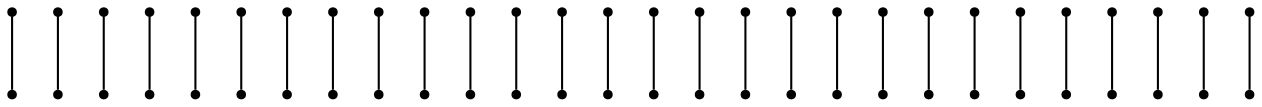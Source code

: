 graph {
  node [shape=point,comment="{\"directed\":false,\"doi\":\"10.1007/978-3-319-50106-2_5\",\"figure\":\"1 (2)\"}"]

  v0 [pos="976.7525130708752,1484.4957923256004"]
  v1 [pos="976.7525130708752,1495.5182007376402"]
  v2 [pos="976.7525130708754,1506.544805933813"]
  v3 [pos="976.7525130708752,1517.568390717163"]
  v4 [pos="976.7525130708752,1528.5928975212692"]
  v5 [pos="976.7525130708752,1539.6154331085859"]
  v6 [pos="976.7525130708754,1550.6451540990395"]
  v7 [pos="976.7525130708754,1561.6665451088652"]
  v8 [pos="976.7525130708752,1572.6931503050382"]
  v9 [pos="976.7525130708752,1583.7145095210446"]
  v10 [pos="976.7525130708752,1605.7646995005675"]
  v11 [pos="976.7525130708752,1616.790255500707"]
  v12 [pos="976.7525130708754,1627.812663912747"]
  v13 [pos="976.7525130708752,1638.8392691089198"]
  v14 [pos="976.7525130708752,1649.8618046962363"]
  v15 [pos="976.7525130708752,1660.8884098924093"]
  v16 [pos="976.7525130708752,1671.9097691084157"]
  v17 [pos="976.7525130708752,1682.9363743045888"]
  v18 [pos="976.7525130708754,1693.9610082839718"]
  v19 [pos="976.7525130708754,1704.985515088078"]
  v20 [pos="976.7525130708752,1727.034528696291"]
  v21 [pos="976.7525130708752,1738.0591626756743"]
  v22 [pos="976.7525130708752,1749.0794726956474"]
  v23 [pos="976.7525130708752,1760.1071270878535"]
  v24 [pos="976.7525130708752,1771.1286134791371"]
  v25 [pos="976.7525130708752,1782.156267871343"]
  v26 [pos="976.7525130708754,1793.1797254794162"]
  v27 [pos="976.7525130708752,1804.2042322835225"]
  v28 [pos="621.0291754408959,1484.4957923256004"]
  v29 [pos="621.0291754408959,1495.5182007376402"]
  v30 [pos="621.0291754408959,1506.544805933813"]
  v31 [pos="621.0291754408959,1517.568390717163"]
  v32 [pos="621.0291754408959,1528.5928975212694"]
  v33 [pos="621.0291754408959,1539.6154331085859"]
  v34 [pos="621.0291754408959,1550.6451540990395"]
  v35 [pos="621.0291754408959,1561.6665451088652"]
  v36 [pos="621.0291754408959,1572.693150305038"]
  v37 [pos="621.0291754408959,1583.7145095210446"]
  v38 [pos="621.0291754408959,1605.7646995005675"]
  v39 [pos="621.0291754408959,1616.7902555007072"]
  v40 [pos="621.0291754408959,1627.812663912747"]
  v41 [pos="621.0291754408959,1638.8392691089198"]
  v42 [pos="621.0291754408959,1649.8618046962363"]
  v43 [pos="621.0291754408959,1660.8884098924093"]
  v44 [pos="621.0291754408959,1671.9097691084157"]
  v45 [pos="621.0291754408959,1682.9363743045888"]
  v46 [pos="621.0291754408959,1727.0345286962909"]
  v47 [pos="621.0291754408959,1738.059162675674"]
  v48 [pos="621.0291754408959,1749.0794726956474"]
  v49 [pos="621.0291754408959,1760.1071270878535"]
  v50 [pos="621.0291754408959,1771.1286134791371"]
  v51 [pos="621.0291754408959,1782.156267871343"]
  v52 [pos="621.0291754408959,1793.1797254794162"]
  v53 [pos="621.0291754408959,1804.2042322835225"]
  v54 [pos="621.0291754408959,1815.228739087629"]
  v55 [pos="621.0291754408959,1826.253373067012"]

  v0 -- v36 [id="-1",pos="976.7525130708752,1484.4957923256004 968.6667847445586,1492.763711418302 968.6667847445586,1492.763711418302 968.6667847445586,1492.763711418302 960.5863501540152,1501.0357001198597 944.4170873017923,1517.5673415211297 928.2436912024191,1546.0506610817226 912.0744283501962,1574.5257142493263 895.905229086391,1614.9524455762526 874.3476108952832,1635.1595796511547 852.785859457025,1655.3709105101898 825.8398859270322,1655.3709105101898 798.8897791498891,1655.3709105101898 771.9396087843284,1655.3709105101898 744.9936352543356,1655.3709105101898 723.4318838160774,1635.1595796511547 701.8743292133873,1614.9482487921196 685.7050663611644,1574.5255870740493 669.5358035089415,1560.7444925585382 653.3665406567187,1546.9715372607395 637.1972778044958,1559.8318827725107 629.1127099668021,1566.2619919407578 621.0291754408959,1572.693150305038 621.0291754408959,1572.693150305038 621.0291754408959,1572.693150305038"]
  v54 -- v5 [id="-2",pos="621.0291754408959,1815.228739087629 629.1127099668021,1808.7977078986253 629.1127099668021,1808.7977078986253 629.1127099668021,1808.7977078986253 637.1972778044958,1802.3675987303782 653.3665406567187,1789.507380393884 669.5358035089415,1762.8617435824688 685.7050663611644,1736.2203035551865 701.8743292133873,1695.797769012393 723.4318838160774,1675.586438153358 744.9936352543356,1655.3751072943228 771.9396087843284,1655.3751072943228 798.8897791498891,1655.3751072943228 825.8398859270322,1655.3751072943228 852.785859457025,1655.3751072943228 874.3476108952832,1635.1597068264314 895.905229086391,1614.9483759673963 912.0744283501962,1574.525841424603 928.2436912024191,1555.2353867445847 944.4170873017923,1535.9409896309871 960.5863501540152,1537.7828691642978 968.6667847445586,1538.6996757344584 976.7525130708752,1539.6154331085859 976.7525130708752,1539.6154331085859 976.7525130708752,1539.6154331085859"]
  v47 -- v1 [id="-3",pos="621.0291754408959,1738.059162675674 629.1127099668021,1744.488222647888 629.1127099668021,1744.488222647888 629.1127099668021,1744.488222647888 637.1972778044958,1750.9225286002682 653.3665406567187,1763.7827469367624 669.5358035089415,1749.9973284618413 685.7050663611644,1736.2203035551865 701.8743292133873,1695.79357222826 723.4318838160774,1675.582241369225 744.9936352543356,1655.3709105101898 771.9396087843284,1655.3709105101898 798.8897791498891,1655.3709105101898 825.8398859270322,1655.3709105101898 852.785859457025,1655.3709105101898 874.3476108952832,1635.1595796511547 895.905229086391,1614.9482487921196 912.0744283501962,1574.5255870740493 928.2436912024191,1547.8800774379108 944.4170873017923,1521.2428341947618 960.5863501540152,1508.3826158582674 968.6667847445586,1501.9483099058873 976.7525130708752,1495.5182007376402 976.7525130708752,1495.5182007376402 976.7525130708752,1495.5182007376402"]
  v39 -- v20 [id="-4",pos="621.0291754408959,1616.7902555007072 629.1127099668021,1623.220364668954 629.1127099668021,1623.220364668954 629.1127099668021,1623.220364668954 637.1972778044958,1629.6504738372014 653.3665406567187,1642.5106921736956 669.5358035089415,1648.9449981260757 685.7050663611644,1655.3751072943228 701.8743292133873,1655.3751072943228 723.4318838160774,1655.3751072943228 798.8897791498891,1655.3751072943228 798.8897791498891,1655.3751072943228 798.8897791498891,1655.3751072943228 825.8398859270322,1655.3751072943228 852.785859457025,1655.3751072943228 874.3476108952832,1675.5863109780812 895.905229086391,1695.7976418371163 912.0744283501962,1736.2203035551865 928.2436912024191,1748.16371532152 944.4170873017923,1760.1071270878535 960.5863501540152,1743.5712889024505 968.6667847445586,1735.3034969850257 976.7525130708752,1727.034528696291 976.7525130708752,1727.034528696291 976.7525130708752,1727.034528696291"]
  v31 -- v6 [id="-5",pos="621.0291754408959,1517.568390717163 629.1127099668021,1520.3261547998777 629.1127099668021,1520.3261547998777 629.1127099668021,1520.3261547998777 637.1972778044958,1523.0848409033492 653.3665406567187,1528.5940738925794 669.5358035089415,1551.5640908550859 685.7050663611644,1574.5299110334593 701.8743292133873,1614.9525727515295 723.4318838160774,1635.1597068264314 744.9936352543356,1655.3710376854665 771.9396087843284,1655.3710376854665 798.8897791498891,1655.3710376854665 825.8398859270322,1655.3710376854665 852.785859457025,1655.3710376854665 874.3476108952832,1635.1597068264314 895.905229086391,1614.9525727515295 912.0744283501962,1574.5299110334593 928.2436912024191,1557.0773934531724 944.4170873017923,1539.6206790887522 960.5863501540152,1545.1297849027055 968.6667847445586,1547.888471006177 976.7525130708754,1550.6451540990395 976.7525130708754,1550.6451540990395 976.7525130708754,1550.6451540990395"]
  v33 -- v2 [id="-6",pos="621.0291754408959,1539.6154331085859 629.1127099668021,1538.7037453433147 629.1127099668021,1538.7037453433147 629.1127099668021,1538.7037453433147 637.1972778044958,1537.7786723801648 653.3665406567187,1535.9450592398434 669.5358035089415,1555.2311899604517 685.7050663611644,1574.5257142493263 701.8743292133873,1614.9524455762526 723.4318838160774,1635.1595796511547 744.9936352543356,1655.3709105101898 771.9396087843284,1655.3709105101898 798.8897791498891,1655.3709105101898 825.8398859270322,1655.3709105101898 852.785859457025,1655.3709105101898 874.3476108952832,1635.1595796511547 895.905229086391,1614.9524455762526 912.0744283501962,1574.5255870740493 928.2436912024191,1549.7219569712215 944.4170873017923,1524.922523652527 960.5863501540152,1515.7336012055316 968.6667847445586,1511.141301961739 976.7525130708754,1506.544805933813 976.7525130708754,1506.544805933813 976.7525130708754,1506.544805933813"]
  v41 -- v23 [id="-7",pos="621.0291754408959,1638.8392691089198 629.1127099668021,1641.5938856035348 629.1127099668021,1641.5938856035348 629.1127099668021,1641.5938856035348 637.1972778044958,1644.3525717070063 653.3665406567187,1649.8658743050926 669.5358035089415,1652.6204907997078 685.7050663611644,1655.3751072943228 701.8743292133873,1655.3751072943228 723.4318838160774,1655.3751072943228 798.8897791498891,1655.3751072943228 798.8897791498891,1655.3751072943228 798.8897791498891,1655.3751072943228 825.8398859270322,1655.3751072943228 852.785859457025,1655.3751072943228 874.3476108952832,1675.5863109780812 895.905229086391,1695.7976418371163 912.0744283501962,1736.2203035551865 928.2436912024191,1753.6770179196064 944.4170873017923,1771.1337322840266 960.5863501540152,1765.62042968594 968.6667847445586,1762.8617435824688 976.7525130708752,1760.1071270878535 976.7525130708752,1760.1071270878535 976.7525130708752,1760.1071270878535"]
  v53 -- v27 [id="-8",pos="621.0291754408959,1804.2042322835225 629.1127099668021,1799.6128550604863 629.1127099668021,1799.6128550604863 629.1127099668021,1799.6128550604863 637.1972778044958,1795.0163590325606 653.3665406567187,1785.8317605449752 669.5358035089415,1761.0281304421474 685.7050663611644,1736.2203035551865 701.8743292133873,1695.7976418371163 723.4318838160774,1675.5863109780812 744.9936352543356,1655.374980119046 771.9396087843284,1655.374980119046 798.8897791498891,1655.374980119046 825.8398859270322,1655.374980119046 852.785859457025,1655.374980119046 874.3476108952832,1675.5863109780812 895.905229086391,1695.7976418371163 912.0744283501962,1736.2203035551865 928.2436912024191,1761.0281304421474 944.4170873017923,1785.8317605449752 960.5863501540152,1795.0164862078373 968.6667847445586,1799.6129822357632 976.7525130708752,1804.2042322835225 976.7525130708752,1804.2042322835225 976.7525130708752,1804.2042322835225"]
  v34 -- v3 [id="-9",pos="621.0291754408959,1550.6451540990395 629.1127099668021,1547.884274222044 629.1127099668021,1547.884274222044 629.1127099668021,1547.884274222044 637.1972778044958,1545.1297849027055 653.3665406567187,1539.6163551293423 669.5358035089415,1557.0731966690391 685.7050663611644,1574.5257142493263 701.8743292133873,1614.9483759673963 723.4318838160774,1635.1595796511547 744.9936352543356,1655.3709105101898 771.9396087843284,1655.3709105101898 798.8897791498891,1655.3709105101898 825.8398859270322,1655.3709105101898 852.785859457025,1655.3709105101898 874.3476108952832,1635.1595796511547 895.905229086391,1614.9483759673963 912.0744283501962,1574.5257142493263 928.2436912024191,1551.5598940709529 944.4170873017923,1528.5939467173025 960.5863501540152,1523.0806441192162 968.6667847445586,1520.3219580157447 976.7525130708752,1517.568390717163 976.7525130708752,1517.568390717163 976.7525130708752,1517.568390717163"]
  v42 -- v10 [id="-10",pos="621.0291754408959,1649.8618046962363 629.1127099668021,1650.778611266397 629.1127099668021,1650.778611266397 629.1127099668021,1650.778611266397 637.1972778044958,1651.6996146206907 653.3665406567187,1653.533227761012 669.5358035089415,1654.454231115306 685.7050663611644,1655.3709105101898 701.8743292133873,1655.3709105101898 723.4318838160774,1655.3709105101898 798.8897791498891,1655.3709105101898 798.8897791498891,1655.3709105101898 798.8897791498891,1655.3709105101898 874.3476108952832,1655.3709105101898 874.3476108952832,1655.3709105101898 874.3476108952832,1655.3709105101898 895.905229086391,1655.3709105101898 912.0744283501962,1655.3709105101898 928.2436912024191,1647.103118592765 944.4170873017923,1638.8393962841965 960.5863501540152,1622.2993613146605 968.6667847445586,1614.0273726131027 976.7525130708752,1605.7646995005675 976.7525130708752,1605.7646995005675 976.7525130708752,1605.7646995005675"]
  v52 -- v13 [id="-11",pos="621.0291754408959,1793.1797254794162 629.1127099668021,1790.4198630046349 629.1127099668021,1790.4198630046349 629.1127099668021,1790.4198630046349 637.1972778044958,1787.6695704694296 653.3665406567187,1782.1561406960664 669.5358035089415,1759.18612373356 685.7050663611644,1736.2203035551865 701.8743292133873,1695.7976418371163 723.4318838160774,1675.5863109780812 744.9936352543356,1655.374980119046 771.9396087843284,1655.374980119046 798.8897791498891,1655.374980119046 874.3476108952832,1655.374980119046 874.3476108952832,1655.374980119046 874.3476108952832,1655.374980119046 895.905229086391,1655.374980119046 912.0744283501962,1655.374980119046 928.2436912024191,1652.6204907997078 944.4170873017923,1649.8616775209596 960.5863501540152,1644.348374922873 968.6667847445586,1641.5896888194018 976.7525130708752,1638.8392691089198 976.7525130708752,1638.8392691089198 976.7525130708752,1638.8392691089198"]
  v35 -- v12 [id="-12",pos="621.0291754408959,1561.6665451088652 629.1127099668021,1557.0730694937624 629.1127099668021,1557.0730694937624 629.1127099668021,1557.0730694937624 637.1972778044958,1552.4807702499697 653.3665406567187,1543.2918478029744 669.5358035089415,1558.9108794182168 685.7050663611644,1574.5255870740493 701.8743292133873,1614.9524455762526 723.4318838160774,1635.1595796511547 744.9936352543356,1655.3709105101898 771.9396087843284,1655.3709105101898 798.8897791498891,1655.3709105101898 874.3476108952832,1655.3709105101898 874.3476108952832,1655.3709105101898 874.3476108952832,1655.3709105101898 895.905229086391,1655.3709105101898 912.0744283501962,1655.3709105101898 928.2436912024191,1650.7784840911204 944.4170873017923,1646.1861848473275 960.5863501540152,1636.997389575609 968.6667847445586,1632.4091599406727 976.7525130708754,1627.812663912747 976.7525130708754,1627.812663912747 976.7525130708754,1627.812663912747"]
  v43 -- v11 [id="-13",pos="621.0291754408959,1660.8884098924093 629.1127099668021,1659.9716033222487 629.1127099668021,1659.9716033222487 629.1127099668021,1659.9716033222487 637.1972778044958,1659.050599967955 653.3665406567187,1657.2129172187772 669.5358035089415,1656.2961106486166 685.7050663611644,1655.3751072943228 701.8743292133873,1655.3751072943228 723.4318838160774,1655.3751072943228 798.8897791498891,1655.3751072943228 798.8897791498891,1655.3751072943228 798.8897791498891,1655.3751072943228 874.3476108952832,1655.3751072943228 874.3476108952832,1655.3751072943228 874.3476108952832,1655.3751072943228 895.905229086391,1655.3751072943228 912.0744283501962,1655.3751072943228 928.2436912024191,1648.9408013419427 944.4170873017923,1642.5106921736956 960.5863501540152,1629.6504738372014 968.6667847445586,1623.220364668954 976.7525130708752,1616.790255500707 976.7525130708752,1616.790255500707 976.7525130708752,1616.790255500707"]
  v25 -- v45 [id="-14",pos="976.7525130708752,1782.156267871343 968.6667847445586,1781.2394613011825 968.6667847445586,1781.2394613011825 968.6667847445586,1781.2394613011825 960.5863501540152,1780.3184579468887 944.4170873017923,1778.480775197711 928.2436912024191,1757.3526377685153 912.0744283501962,1736.2203035551865 895.905229086391,1695.797769012393 874.3476108952832,1675.586438153358 852.785859457025,1655.3751072943228 825.8398859270322,1655.3751072943228 798.8897791498891,1655.3751072943228 723.4318838160774,1655.3751072943228 723.4318838160774,1655.3751072943228 723.4318838160774,1655.3751072943228 701.8743292133873,1655.3751072943228 685.7050663611644,1655.3751072943228 669.5358035089415,1659.9716033222487 653.3665406567187,1664.5639025660414 637.1972778044958,1673.7486282289035 629.1127099668021,1678.3451242568292 621.0291754408959,1682.9363743045888 621.0291754408959,1682.9363743045888 621.0291754408959,1682.9363743045888"]
  v19 -- v44 [id="-15",pos="976.7525130708754,1704.985515088078 968.6667847445586,1696.71864519141 968.6667847445586,1696.71864519141 968.6667847445586,1696.71864519141 960.5863501540152,1688.4508532739853 944.4170873017923,1671.910818304449 928.2436912024191,1663.6430263870243 912.0744283501962,1655.3751072943228 895.905229086391,1655.3751072943228 874.3476108952832,1655.3751072943228 798.8897791498891,1655.3751072943228 798.8897791498891,1655.3751072943228 798.8897791498891,1655.3751072943228 723.4318838160774,1655.3751072943228 723.4318838160774,1655.3751072943228 723.4318838160774,1655.3751072943228 701.8743292133873,1655.3751072943228 685.7050663611644,1655.3751072943228 669.5358035089415,1658.1337933977943 653.3665406567187,1660.8884098924093 637.1972778044958,1666.4017124904958 629.1127099668021,1669.1563289851108 621.0291754408959,1671.9097691084157 621.0291754408959,1671.9097691084157 621.0291754408959,1671.9097691084157"]
  v15 -- v55 [id="-16",pos="976.7525130708752,1660.8884098924093 968.6667847445586,1659.9716033222487 968.6667847445586,1659.9716033222487 968.6667847445586,1659.9716033222487 960.5863501540152,1659.050599967955 944.4170873017923,1657.2129172187772 928.2436912024191,1656.2961106486166 912.0744283501962,1655.3751072943228 895.905229086391,1655.3751072943228 874.3476108952832,1655.3751072943228 798.8897791498891,1655.3751072943228 798.8897791498891,1655.3751072943228 798.8897791498891,1655.3751072943228 771.9396087843284,1655.3751072943228 744.9936352543356,1655.3751072943228 723.4318838160774,1675.586438153358 701.8743292133873,1695.797769012393 685.7050663611644,1736.2203035551865 669.5358035089415,1764.6995535069232 653.3665406567187,1793.1786762833829 637.1972778044958,1809.7185840776422 629.1127099668021,1817.986503170344 621.0291754408959,1826.253373067012 621.0291754408959,1826.253373067012 621.0291754408959,1826.253373067012"]
  v7 -- v40 [id="-17",pos="976.7525130708754,1561.6665451088652 968.6667847445586,1557.0689998849061 968.6667847445586,1557.0689998849061 968.6667847445586,1557.0689998849061 960.5863501540152,1552.4767006411134 944.4170873017923,1543.2919749782511 928.2436912024191,1558.9108794182168 912.0744283501962,1574.5257142493263 895.905229086391,1614.9483759673963 874.3476108952832,1635.1595796511547 852.785859457025,1655.3709105101898 825.8398859270322,1655.3709105101898 798.8897791498891,1655.3709105101898 723.4318838160774,1655.3709105101898 723.4318838160774,1655.3709105101898 723.4318838160774,1655.3709105101898 701.8743292133873,1655.3709105101898 685.7050663611644,1655.3709105101898 669.5358035089415,1650.778611266397 653.3665406567187,1646.1903816314607 637.1972778044958,1636.997389575609 629.1127099668021,1632.4050903318164 621.0291754408959,1627.812663912747 621.0291754408959,1627.812663912747 621.0291754408959,1627.812663912747"]
  v46 -- v4 [id="-18",pos="621.0291754408959,1727.0345286962909 629.1127099668021,1735.2993002008927 629.1127099668021,1735.2993002008927 629.1127099668021,1735.2993002008927 637.1972778044958,1743.5672192935942 653.3665406567187,1760.1030574789972 669.5358035089415,1748.159518537387 685.7050663611644,1736.21623394633 701.8743292133873,1695.79357222826 723.4318838160774,1675.582241369225 744.9936352543356,1655.3709105101898 771.9396087843284,1655.3709105101898 798.8897791498891,1655.3709105101898 825.8398859270322,1655.3709105101898 852.785859457025,1655.3709105101898 874.3476108952832,1635.1595796511547 895.905229086391,1614.9524455762526 912.0744283501962,1574.5257142493263 928.2436912024191,1553.3975768201303 944.4170873017923,1532.2653697820783 960.5863501540152,1530.431756641757 968.6667847445586,1529.5149500715963 976.7525130708752,1528.5928975212692 976.7525130708752,1528.5928975212692 976.7525130708752,1528.5928975212692"]
  v38 -- v17 [id="-19",pos="621.0291754408959,1605.7646995005675 629.1127099668021,1614.031442221959 629.1127099668021,1614.031442221959 629.1127099668021,1614.031442221959 637.1972778044958,1622.3035580987935 653.3665406567187,1638.8392691089198 669.5358035089415,1647.1071882016213 685.7050663611644,1655.374980119046 701.8743292133873,1655.374980119046 723.4318838160774,1655.374980119046 798.8897791498891,1655.374980119046 798.8897791498891,1655.374980119046 798.8897791498891,1655.374980119046 874.3476108952832,1655.374980119046 874.3476108952832,1655.374980119046 874.3476108952832,1655.374980119046 895.905229086391,1655.374980119046 912.0744283501962,1655.374980119046 928.2436912024191,1659.9716033222487 944.4170873017923,1664.5639025660414 960.5863501540152,1673.7486282289035 968.6667847445586,1678.3451242568292 976.7525130708752,1682.9363743045888 976.7525130708752,1682.9363743045888 976.7525130708752,1682.9363743045888"]
  v30 -- v8 [id="-20",pos="621.0291754408959,1506.544805933813 629.1127099668021,1511.1372323528826 629.1127099668021,1511.1372323528826 629.1127099668021,1511.1372323528826 637.1972778044958,1515.7295315966753 653.3665406567187,1524.9226508278036 669.5358035089415,1549.7220841464984 685.7050663611644,1574.5257142493263 701.8743292133873,1614.9483759673963 723.4318838160774,1635.1595796511547 744.9936352543356,1655.3709105101898 771.9396087843284,1655.3709105101898 798.8897791498891,1655.3709105101898 825.8398859270322,1655.3709105101898 852.785859457025,1655.3709105101898 874.3476108952832,1635.1595796511547 895.905229086391,1614.9524455762526 912.0744283501962,1574.5257142493263 928.2436912024191,1560.7486893426712 944.4170873017923,1546.9716644360162 960.5863501540152,1559.8318827725107 968.6667847445586,1566.2619919407578 976.7525130708752,1572.6931503050382 976.7525130708752,1572.6931503050382 976.7525130708752,1572.6931503050382"]
  v16 -- v48 [id="-21",pos="976.7525130708752,1671.9097691084157 968.6667847445586,1669.156201809834 968.6667847445586,1669.156201809834 968.6667847445586,1669.156201809834 960.5863501540152,1666.4017124904958 944.4170873017923,1660.8842131082763 928.2436912024191,1658.1337933977943 912.0744283501962,1655.3751072943228 895.905229086391,1655.3751072943228 874.3476108952832,1655.3751072943228 798.8897791498891,1655.3751072943228 798.8897791498891,1655.3751072943228 798.8897791498891,1655.3751072943228 771.9396087843284,1655.3751072943228 744.9936352543356,1655.3751072943228 723.4318838160774,1675.582241369225 701.8743292133873,1695.793445052983 685.7050663611644,1736.2161067710533 669.5358035089415,1751.835011211019 653.3665406567187,1767.4540428262615 637.1972778044958,1758.2651203792661 629.1127099668021,1753.6728211354734 621.0291754408959,1749.0794726956474 621.0291754408959,1749.0794726956474 621.0291754408959,1749.0794726956474"]
  v32 -- v21 [id="-22",pos="621.0291754408959,1528.5928975212694 629.1127099668021,1529.51088046274 629.1127099668021,1529.51088046274 629.1127099668021,1529.51088046274 637.1972778044958,1530.4276870329006 653.3665406567187,1532.2611729979453 669.5358035089415,1553.4019007795403 685.7050663611644,1574.525841424603 701.8743292133873,1614.9483759673963 723.4318838160774,1635.1597068264314 744.9936352543356,1655.3751072943228 771.9396087843284,1655.3751072943228 798.8897791498891,1655.3751072943228 825.8398859270322,1655.3751072943228 852.785859457025,1655.3751072943228 874.3476108952832,1675.586438153358 895.905229086391,1695.797769012393 912.0744283501962,1736.2203035551865 928.2436912024191,1750.0015252459743 944.4170873017923,1763.7827469367624 960.5863501540152,1750.9225286002682 968.6667847445586,1744.488222647888 976.7525130708752,1738.0591626756743 976.7525130708752,1738.0591626756743 976.7525130708752,1738.0591626756743"]
  v28 -- v9 [id="-23",pos="621.0291754408959,1484.4957923256004 629.1127099668021,1492.7635842430252 629.1127099668021,1492.7635842430252 629.1127099668021,1492.7635842430252 637.1972778044958,1501.0315033357267 653.3665406567187,1517.5673415211297 669.5358035089415,1546.0464642975896 685.7050663611644,1574.5257142493263 701.8743292133873,1614.9482487921196 723.4318838160774,1635.1595796511547 744.9936352543356,1655.3709105101898 771.9396087843284,1655.3709105101898 798.8897791498891,1655.3709105101898 825.8398859270322,1655.3709105101898 852.785859457025,1655.3709105101898 874.3476108952832,1635.1595796511547 895.905229086391,1614.9482487921196 912.0744283501962,1574.5257142493263 928.2436912024191,1562.5821753077157 944.4170873017923,1550.6429603255153 960.5863501540152,1567.1787985109183 968.6667847445586,1575.4507872124761 976.7525130708752,1583.7145095210446 976.7525130708752,1583.7145095210446 976.7525130708752,1583.7145095210446"]
  v14 -- v50 [id="-24",pos="976.7525130708752,1649.8618046962363 968.6667847445586,1650.778611266397 968.6667847445586,1650.778611266397 968.6667847445586,1650.778611266397 960.5863501540152,1651.6996146206907 944.4170873017923,1653.533227761012 928.2436912024191,1654.4541039400292 912.0744283501962,1655.3709105101898 895.905229086391,1655.3709105101898 874.3476108952832,1655.3709105101898 798.8897791498891,1655.3709105101898 798.8897791498891,1655.3709105101898 798.8897791498891,1655.3709105101898 771.9396087843284,1655.3709105101898 744.9936352543356,1655.3709105101898 723.4318838160774,1675.582241369225 701.8743292133873,1695.79357222826 685.7050663611644,1736.21623394633 669.5358035089415,1755.5106310599278 653.3665406567187,1774.8009585646691 637.1972778044958,1772.9673454243477 629.1127099668021,1772.0464692453309 621.0291754408959,1771.1286134791371 621.0291754408959,1771.1286134791371 621.0291754408959,1771.1286134791371"]
  v22 -- v37 [id="-25",pos="976.7525130708752,1749.0794726956474 968.6667847445586,1753.6728211354734 968.6667847445586,1753.6728211354734 968.6667847445586,1753.6728211354734 960.5863501540152,1758.2652475545428 944.4170873017923,1767.4540428262615 928.2436912024191,1751.8351383862957 912.0744283501962,1736.2161067710533 895.905229086391,1695.79357222826 874.3476108952832,1675.582241369225 852.785859457025,1655.3709105101898 825.8398859270322,1655.3709105101898 798.8897791498891,1655.3709105101898 771.9396087843284,1655.3709105101898 744.9936352543356,1655.3709105101898 723.4318838160774,1635.1595796511547 701.8743292133873,1614.9524455762526 685.7050663611644,1574.5257142493263 669.5358035089415,1562.5823024829926 653.3665406567187,1550.6429603255153 637.1972778044958,1567.1829952950513 629.1127099668021,1575.4467176036198 621.0291754408959,1583.7145095210446 621.0291754408959,1583.7145095210446 621.0291754408959,1583.7145095210446"]
  v24 -- v29 [id="-26",pos="976.7525130708752,1771.1286134791371 968.6667847445586,1772.0464692453309 968.6667847445586,1772.0464692453309 968.6667847445586,1772.0464692453309 960.5863501540152,1772.9632758154914 944.4170873017923,1774.8010857399458 928.2436912024191,1755.5107582352045 912.0744283501962,1736.21623394633 895.905229086391,1695.79357222826 874.3476108952832,1675.582241369225 852.785859457025,1655.3709105101898 825.8398859270322,1655.3709105101898 798.8897791498891,1655.3709105101898 771.9396087843284,1655.3709105101898 744.9936352543356,1655.3709105101898 723.4318838160774,1635.1595796511547 701.8743292133873,1614.9524455762526 685.7050663611644,1574.5257142493263 669.5358035089415,1547.884274222044 653.3665406567187,1521.2428341947618 637.1972778044958,1508.3826158582674 629.1127099668021,1501.9483099058873 621.0291754408959,1495.5182007376402 621.0291754408959,1495.5182007376402 621.0291754408959,1495.5182007376402"]
  v49 -- v18 [id="-27",pos="621.0291754408959,1760.1071270878535 629.1127099668021,1762.8616164071918 629.1127099668021,1762.8616164071918 629.1127099668021,1762.8616164071918 637.1972778044958,1765.616232901807 653.3665406567187,1771.1337322840266 669.5358035089415,1753.6770179196064 685.7050663611644,1736.2203035551865 701.8743292133873,1695.793445052983 723.4318838160774,1675.5863109780812 744.9936352543356,1655.3751072943228 771.9396087843284,1655.3751072943228 798.8897791498891,1655.3751072943228 874.3476108952832,1655.3751072943228 874.3476108952832,1655.3751072943228 874.3476108952832,1655.3751072943228 895.905229086391,1655.3751072943228 912.0744283501962,1655.3751072943228 928.2436912024191,1661.80521646257 944.4170873017923,1668.2395224149502 960.5863501540152,1681.0997407514444 968.6667847445586,1687.5298499196915 976.7525130708754,1693.9610082839718 976.7525130708754,1693.9610082839718 976.7525130708754,1693.9610082839718"]
  v26 -- v51 [id="-28",pos="976.7525130708754,1793.1797254794162 968.6667847445586,1790.4240597887679 968.6667847445586,1790.4240597887679 968.6667847445586,1790.4240597887679 960.5863501540152,1787.6695704694296 944.4170873017923,1782.156267871343 928.2436912024191,1759.190320517693 912.0744283501962,1736.2203035551865 895.905229086391,1695.7976418371163 874.3476108952832,1675.586438153358 852.785859457025,1655.3751072943228 825.8398859270322,1655.3751072943228 798.8897791498891,1655.3751072943228 771.9396087843284,1655.3751072943228 744.9936352543356,1655.3751072943228 723.4318838160774,1675.586438153358 701.8743292133873,1695.797769012393 685.7050663611644,1736.2203035551865 669.5358035089415,1757.3526377685153 653.3665406567187,1778.4806480224343 637.1972778044958,1780.3184579468887 629.1127099668021,1781.2394613011825 621.0291754408959,1782.156267871343 621.0291754408959,1782.156267871343 621.0291754408959,1782.156267871343"]
}